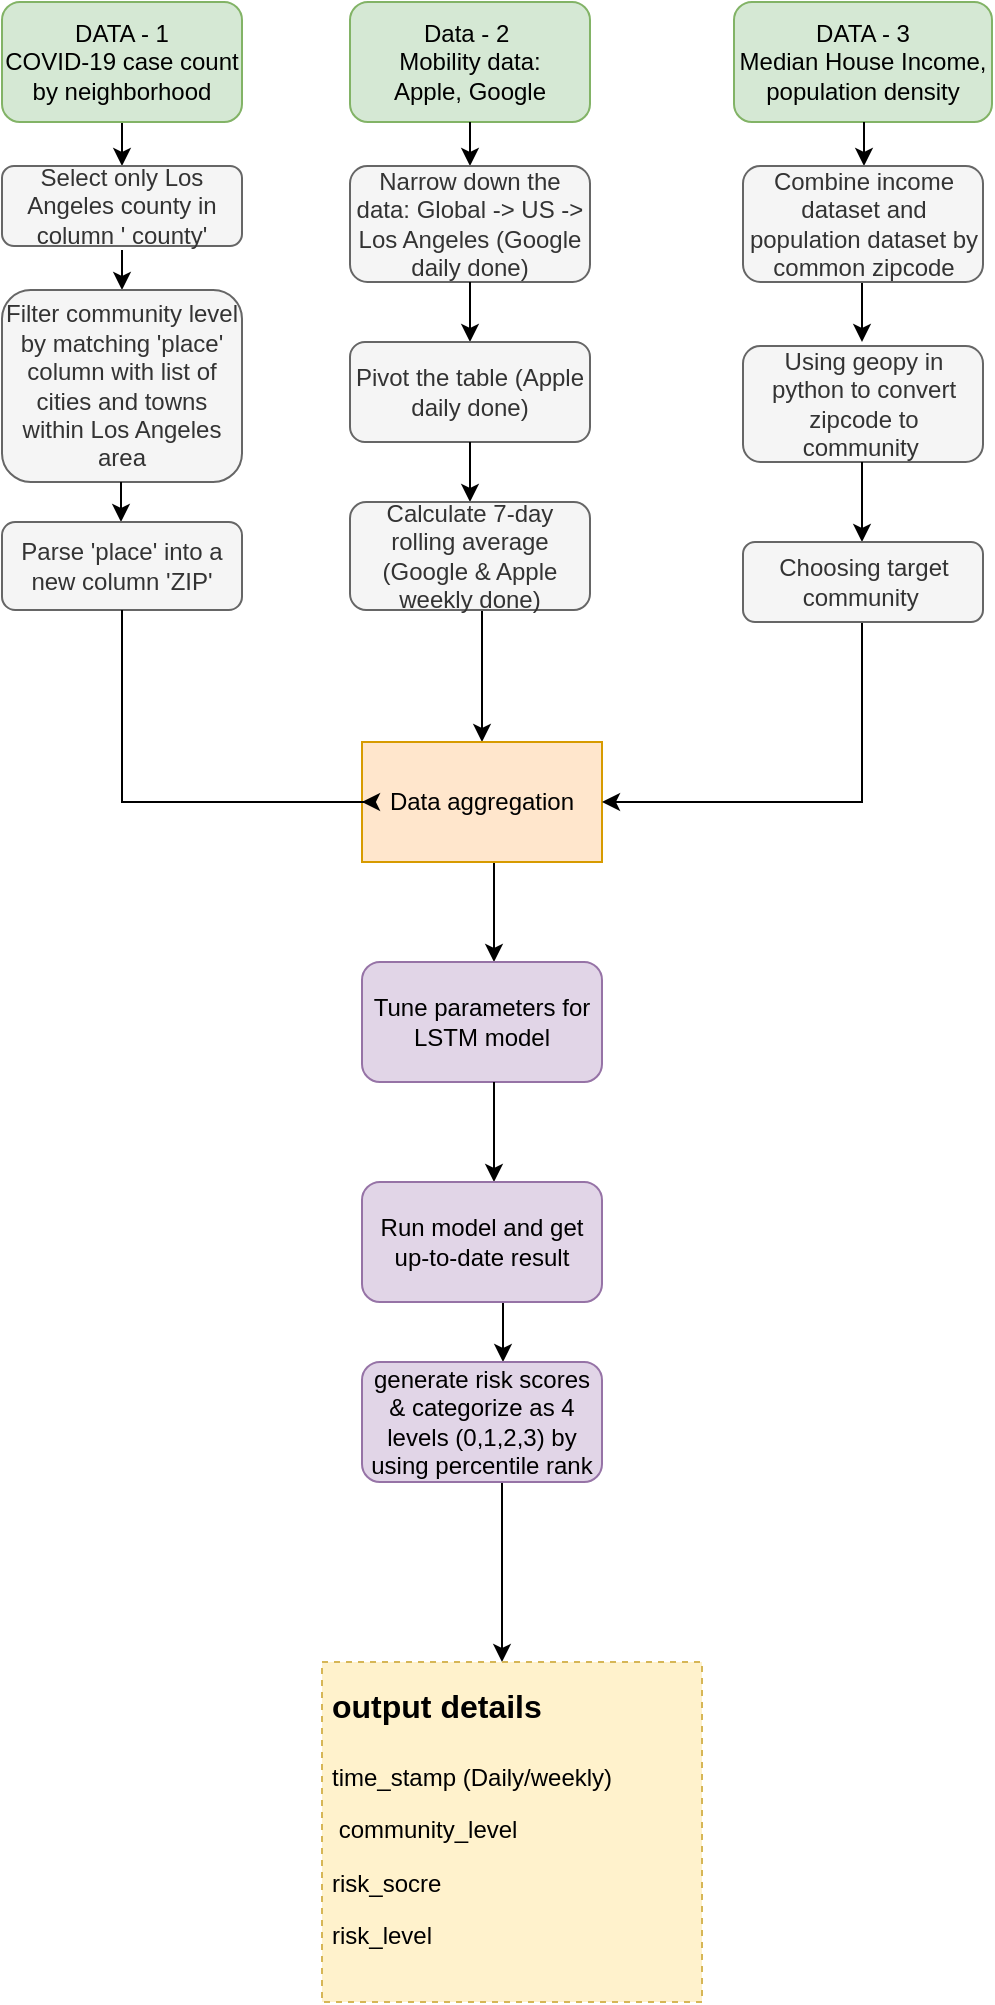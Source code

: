 <mxfile version="13.6.1" type="github">
  <diagram id="n8BWnJe9wmHFYGAis24Z" name="Page-1">
    <mxGraphModel dx="872" dy="428" grid="1" gridSize="10" guides="1" tooltips="1" connect="1" arrows="1" fold="1" page="1" pageScale="1" pageWidth="827" pageHeight="1169" math="0" shadow="0">
      <root>
        <mxCell id="0" />
        <mxCell id="1" parent="0" />
        <mxCell id="cCQW8uKocdd_1a3b0VfQ-2" value="Data - 2&amp;nbsp;&lt;br&gt;Mobility data: &lt;br&gt;Apple, Google" style="rounded=1;whiteSpace=wrap;html=1;fillColor=#d5e8d4;strokeColor=#82b366;" parent="1" vertex="1">
          <mxGeometry x="354" y="30" width="120" height="60" as="geometry" />
        </mxCell>
        <mxCell id="cCQW8uKocdd_1a3b0VfQ-3" value="" style="edgeStyle=orthogonalEdgeStyle;rounded=0;orthogonalLoop=1;jettySize=auto;html=1;" parent="1" edge="1">
          <mxGeometry relative="1" as="geometry">
            <mxPoint x="240" y="72" as="sourcePoint" />
            <mxPoint x="240" y="112" as="targetPoint" />
            <Array as="points">
              <mxPoint x="240" y="112" />
              <mxPoint x="240" y="112" />
            </Array>
          </mxGeometry>
        </mxCell>
        <mxCell id="cCQW8uKocdd_1a3b0VfQ-4" value="DATA - 1&lt;br&gt;COVID-19 case count by neighborhood" style="rounded=1;whiteSpace=wrap;html=1;fillColor=#d5e8d4;strokeColor=#82b366;" parent="1" vertex="1">
          <mxGeometry x="180" y="30" width="120" height="60" as="geometry" />
        </mxCell>
        <mxCell id="cCQW8uKocdd_1a3b0VfQ-6" value="DATA - 3&lt;br&gt;Median House Income, population density" style="rounded=1;whiteSpace=wrap;html=1;fillColor=#d5e8d4;strokeColor=#82b366;" parent="1" vertex="1">
          <mxGeometry x="546" y="30" width="129" height="60" as="geometry" />
        </mxCell>
        <mxCell id="cCQW8uKocdd_1a3b0VfQ-9" value="" style="edgeStyle=orthogonalEdgeStyle;rounded=0;orthogonalLoop=1;jettySize=auto;html=1;" parent="1" target="cCQW8uKocdd_1a3b0VfQ-12" edge="1">
          <mxGeometry relative="1" as="geometry">
            <mxPoint x="421" y="310" as="sourcePoint" />
            <Array as="points">
              <mxPoint x="420" y="310" />
            </Array>
          </mxGeometry>
        </mxCell>
        <mxCell id="cCQW8uKocdd_1a3b0VfQ-11" value="" style="edgeStyle=orthogonalEdgeStyle;rounded=0;orthogonalLoop=1;jettySize=auto;html=1;" parent="1" source="cCQW8uKocdd_1a3b0VfQ-12" edge="1">
          <mxGeometry relative="1" as="geometry">
            <mxPoint x="426" y="510" as="targetPoint" />
            <Array as="points">
              <mxPoint x="426" y="500" />
              <mxPoint x="426" y="500" />
            </Array>
          </mxGeometry>
        </mxCell>
        <mxCell id="cCQW8uKocdd_1a3b0VfQ-12" value="Data aggregation" style="rounded=0;whiteSpace=wrap;html=1;fillColor=#ffe6cc;strokeColor=#d79b00;" parent="1" vertex="1">
          <mxGeometry x="360" y="400" width="120" height="60" as="geometry" />
        </mxCell>
        <mxCell id="1IQ4xqfNWhl-1mDxlvzx-5" value="" style="edgeStyle=orthogonalEdgeStyle;rounded=0;orthogonalLoop=1;jettySize=auto;html=1;" parent="1" edge="1">
          <mxGeometry relative="1" as="geometry">
            <mxPoint x="610" y="170" as="sourcePoint" />
            <mxPoint x="610" y="200" as="targetPoint" />
          </mxGeometry>
        </mxCell>
        <mxCell id="1IQ4xqfNWhl-1mDxlvzx-6" value="" style="edgeStyle=orthogonalEdgeStyle;rounded=0;orthogonalLoop=1;jettySize=auto;html=1;" parent="1" edge="1">
          <mxGeometry relative="1" as="geometry">
            <mxPoint x="610" y="300" as="sourcePoint" />
            <mxPoint x="480" y="430" as="targetPoint" />
            <Array as="points">
              <mxPoint x="610" y="430" />
            </Array>
          </mxGeometry>
        </mxCell>
        <mxCell id="cnYKGENYZsOeAPs4FQzv-7" value="Select only Los Angeles county in column &#39; county&#39;" style="rounded=1;whiteSpace=wrap;html=1;align=center;fillColor=#f5f5f5;strokeColor=#666666;fontColor=#333333;" vertex="1" parent="1">
          <mxGeometry x="180" y="112" width="120" height="40" as="geometry" />
        </mxCell>
        <mxCell id="cnYKGENYZsOeAPs4FQzv-15" value="" style="edgeStyle=orthogonalEdgeStyle;rounded=0;orthogonalLoop=1;jettySize=auto;html=1;" edge="1" parent="1">
          <mxGeometry relative="1" as="geometry">
            <mxPoint x="240" y="154" as="sourcePoint" />
            <mxPoint x="240" y="174" as="targetPoint" />
            <Array as="points">
              <mxPoint x="240" y="174" />
              <mxPoint x="240" y="174" />
            </Array>
          </mxGeometry>
        </mxCell>
        <mxCell id="cnYKGENYZsOeAPs4FQzv-16" value="Filter community level by matching &#39;place&#39; column with list of cities and towns within Los Angeles area" style="rounded=1;whiteSpace=wrap;html=1;align=center;fillColor=#f5f5f5;strokeColor=#666666;fontColor=#333333;" vertex="1" parent="1">
          <mxGeometry x="180" y="174" width="120" height="96" as="geometry" />
        </mxCell>
        <mxCell id="cnYKGENYZsOeAPs4FQzv-20" value="" style="edgeStyle=orthogonalEdgeStyle;rounded=0;orthogonalLoop=1;jettySize=auto;html=1;" edge="1" parent="1">
          <mxGeometry relative="1" as="geometry">
            <mxPoint x="239.5" y="270" as="sourcePoint" />
            <mxPoint x="239.5" y="290" as="targetPoint" />
            <Array as="points">
              <mxPoint x="239.5" y="290" />
              <mxPoint x="239.5" y="290" />
            </Array>
          </mxGeometry>
        </mxCell>
        <mxCell id="cnYKGENYZsOeAPs4FQzv-21" value="Parse &#39;place&#39; into a new column &#39;ZIP&#39;" style="rounded=1;whiteSpace=wrap;html=1;align=center;fillColor=#f5f5f5;strokeColor=#666666;fontColor=#333333;" vertex="1" parent="1">
          <mxGeometry x="180" y="290" width="120" height="44" as="geometry" />
        </mxCell>
        <mxCell id="cnYKGENYZsOeAPs4FQzv-27" value="" style="edgeStyle=orthogonalEdgeStyle;rounded=0;orthogonalLoop=1;jettySize=auto;html=1;" edge="1" parent="1">
          <mxGeometry relative="1" as="geometry">
            <mxPoint x="414" y="90" as="sourcePoint" />
            <mxPoint x="414" y="112" as="targetPoint" />
            <Array as="points">
              <mxPoint x="414" y="112" />
              <mxPoint x="414" y="112" />
            </Array>
          </mxGeometry>
        </mxCell>
        <mxCell id="cnYKGENYZsOeAPs4FQzv-28" value="Narrow down the data: Global -&amp;gt; US -&amp;gt; Los Angeles (Google daily done)" style="rounded=1;whiteSpace=wrap;html=1;align=center;fillColor=#f5f5f5;strokeColor=#666666;fontColor=#333333;" vertex="1" parent="1">
          <mxGeometry x="354" y="112" width="120" height="58" as="geometry" />
        </mxCell>
        <mxCell id="cnYKGENYZsOeAPs4FQzv-29" value="" style="edgeStyle=orthogonalEdgeStyle;rounded=0;orthogonalLoop=1;jettySize=auto;html=1;" edge="1" parent="1">
          <mxGeometry relative="1" as="geometry">
            <mxPoint x="414" y="170" as="sourcePoint" />
            <mxPoint x="414" y="200" as="targetPoint" />
            <Array as="points">
              <mxPoint x="414" y="200" />
              <mxPoint x="414" y="200" />
            </Array>
          </mxGeometry>
        </mxCell>
        <mxCell id="cnYKGENYZsOeAPs4FQzv-30" value="Pivot the table (Apple daily done)" style="rounded=1;whiteSpace=wrap;html=1;align=center;fillColor=#f5f5f5;strokeColor=#666666;fontColor=#333333;" vertex="1" parent="1">
          <mxGeometry x="354" y="200" width="120" height="50" as="geometry" />
        </mxCell>
        <mxCell id="cnYKGENYZsOeAPs4FQzv-31" value="" style="edgeStyle=orthogonalEdgeStyle;rounded=0;orthogonalLoop=1;jettySize=auto;html=1;entryX=0.5;entryY=0;entryDx=0;entryDy=0;" edge="1" parent="1" target="cnYKGENYZsOeAPs4FQzv-32">
          <mxGeometry relative="1" as="geometry">
            <mxPoint x="414" y="250" as="sourcePoint" />
            <mxPoint x="414" y="294" as="targetPoint" />
            <Array as="points" />
          </mxGeometry>
        </mxCell>
        <mxCell id="cnYKGENYZsOeAPs4FQzv-32" value="Calculate 7-day rolling average (Google &amp;amp; Apple weekly done)" style="rounded=1;whiteSpace=wrap;html=1;align=center;fillColor=#f5f5f5;strokeColor=#666666;fontColor=#333333;" vertex="1" parent="1">
          <mxGeometry x="354" y="280" width="120" height="54" as="geometry" />
        </mxCell>
        <mxCell id="cnYKGENYZsOeAPs4FQzv-33" value="" style="edgeStyle=orthogonalEdgeStyle;rounded=0;orthogonalLoop=1;jettySize=auto;html=1;" edge="1" parent="1">
          <mxGeometry relative="1" as="geometry">
            <mxPoint x="611" y="90" as="sourcePoint" />
            <mxPoint x="610.5" y="112" as="targetPoint" />
            <Array as="points">
              <mxPoint x="610.5" y="112" />
              <mxPoint x="610.5" y="112" />
            </Array>
          </mxGeometry>
        </mxCell>
        <mxCell id="cnYKGENYZsOeAPs4FQzv-34" value="Combine income dataset and population dataset by common zipcode" style="rounded=1;whiteSpace=wrap;html=1;align=center;fillColor=#f5f5f5;strokeColor=#666666;fontColor=#333333;" vertex="1" parent="1">
          <mxGeometry x="550.5" y="112" width="120" height="58" as="geometry" />
        </mxCell>
        <mxCell id="cnYKGENYZsOeAPs4FQzv-36" value="Using geopy in python to convert zipcode to community&amp;nbsp;" style="rounded=1;whiteSpace=wrap;html=1;align=center;fillColor=#f5f5f5;strokeColor=#666666;fontColor=#333333;" vertex="1" parent="1">
          <mxGeometry x="550.5" y="202" width="120" height="58" as="geometry" />
        </mxCell>
        <mxCell id="cnYKGENYZsOeAPs4FQzv-37" value="" style="edgeStyle=orthogonalEdgeStyle;rounded=0;orthogonalLoop=1;jettySize=auto;html=1;" edge="1" parent="1">
          <mxGeometry relative="1" as="geometry">
            <mxPoint x="610" y="260" as="sourcePoint" />
            <mxPoint x="610" y="300" as="targetPoint" />
            <Array as="points">
              <mxPoint x="610" y="300" />
              <mxPoint x="610" y="300" />
            </Array>
          </mxGeometry>
        </mxCell>
        <mxCell id="cnYKGENYZsOeAPs4FQzv-38" value="Choosing target community&amp;nbsp;" style="rounded=1;whiteSpace=wrap;html=1;align=center;fillColor=#f5f5f5;strokeColor=#666666;fontColor=#333333;" vertex="1" parent="1">
          <mxGeometry x="550.5" y="300" width="120" height="40" as="geometry" />
        </mxCell>
        <mxCell id="cnYKGENYZsOeAPs4FQzv-40" value="" style="endArrow=classic;html=1;edgeStyle=orthogonalEdgeStyle;entryX=0;entryY=0.5;entryDx=0;entryDy=0;exitX=0.5;exitY=1;exitDx=0;exitDy=0;rounded=0;" edge="1" parent="1" source="cnYKGENYZsOeAPs4FQzv-21" target="cCQW8uKocdd_1a3b0VfQ-12">
          <mxGeometry width="50" height="50" relative="1" as="geometry">
            <mxPoint x="230" y="490" as="sourcePoint" />
            <mxPoint x="280" y="440" as="targetPoint" />
            <Array as="points">
              <mxPoint x="240" y="430" />
              <mxPoint x="361" y="430" />
            </Array>
          </mxGeometry>
        </mxCell>
        <mxCell id="cCQW8uKocdd_1a3b0VfQ-25" value="" style="endArrow=classic;html=1;entryX=0.5;entryY=0;entryDx=0;entryDy=0;" parent="1" edge="1">
          <mxGeometry width="50" height="50" relative="1" as="geometry">
            <mxPoint x="430.5" y="680" as="sourcePoint" />
            <mxPoint x="430.5" y="710" as="targetPoint" />
          </mxGeometry>
        </mxCell>
        <mxCell id="cCQW8uKocdd_1a3b0VfQ-23" value="" style="edgeStyle=orthogonalEdgeStyle;rounded=0;orthogonalLoop=1;jettySize=auto;html=1;" parent="1" edge="1">
          <mxGeometry relative="1" as="geometry">
            <mxPoint x="410" y="770" as="sourcePoint" />
            <mxPoint x="430" y="860" as="targetPoint" />
            <Array as="points">
              <mxPoint x="430" y="770" />
            </Array>
          </mxGeometry>
        </mxCell>
        <mxCell id="cCQW8uKocdd_1a3b0VfQ-27" value="&lt;h1&gt;&lt;font style=&quot;font-size: 16px&quot;&gt;output details&lt;/font&gt;&lt;/h1&gt;&lt;p&gt;time_stamp (Daily/weekly)&lt;/p&gt;&lt;p&gt;&lt;span&gt;&amp;nbsp;community_level&lt;/span&gt;&lt;/p&gt;&lt;p&gt;&lt;span&gt;risk_socre&lt;/span&gt;&lt;/p&gt;&lt;p&gt;&lt;span&gt;risk_level&lt;/span&gt;&lt;/p&gt;&lt;div&gt;&lt;br&gt;&lt;/div&gt;" style="text;html=1;spacing=5;spacingTop=-20;whiteSpace=wrap;overflow=hidden;rounded=0;fillColor=#fff2cc;strokeColor=#d6b656;dashed=1;" parent="1" vertex="1">
          <mxGeometry x="340" y="860" width="190" height="170" as="geometry" />
        </mxCell>
        <mxCell id="cnYKGENYZsOeAPs4FQzv-42" value="Tune parameters for LSTM model" style="rounded=1;whiteSpace=wrap;html=1;fillColor=#e1d5e7;strokeColor=#9673a6;" vertex="1" parent="1">
          <mxGeometry x="360" y="510" width="120" height="60" as="geometry" />
        </mxCell>
        <mxCell id="cnYKGENYZsOeAPs4FQzv-43" value="" style="edgeStyle=orthogonalEdgeStyle;rounded=0;orthogonalLoop=1;jettySize=auto;html=1;" edge="1" parent="1">
          <mxGeometry relative="1" as="geometry">
            <mxPoint x="426" y="570" as="sourcePoint" />
            <mxPoint x="426" y="620" as="targetPoint" />
            <Array as="points">
              <mxPoint x="426" y="610" />
              <mxPoint x="426" y="610" />
            </Array>
          </mxGeometry>
        </mxCell>
        <mxCell id="cnYKGENYZsOeAPs4FQzv-44" value="Run model and get up-to-date result" style="rounded=1;whiteSpace=wrap;html=1;fillColor=#e1d5e7;strokeColor=#9673a6;" vertex="1" parent="1">
          <mxGeometry x="360" y="620" width="120" height="60" as="geometry" />
        </mxCell>
        <mxCell id="cnYKGENYZsOeAPs4FQzv-45" value="&lt;span style=&quot;color: rgb(0 , 0 , 0) ; font-family: &amp;#34;helvetica&amp;#34; ; font-size: 12px ; font-style: normal ; font-weight: 400 ; letter-spacing: normal ; text-align: center ; text-indent: 0px ; text-transform: none ; word-spacing: 0px ; display: inline ; float: none&quot;&gt;generate risk scores &amp;amp; categorize as 4 levels (0,1,2,3) by using percentile rank&lt;/span&gt;" style="rounded=1;whiteSpace=wrap;html=1;fillColor=#e1d5e7;strokeColor=#9673a6;" vertex="1" parent="1">
          <mxGeometry x="360" y="710" width="120" height="60" as="geometry" />
        </mxCell>
      </root>
    </mxGraphModel>
  </diagram>
</mxfile>
